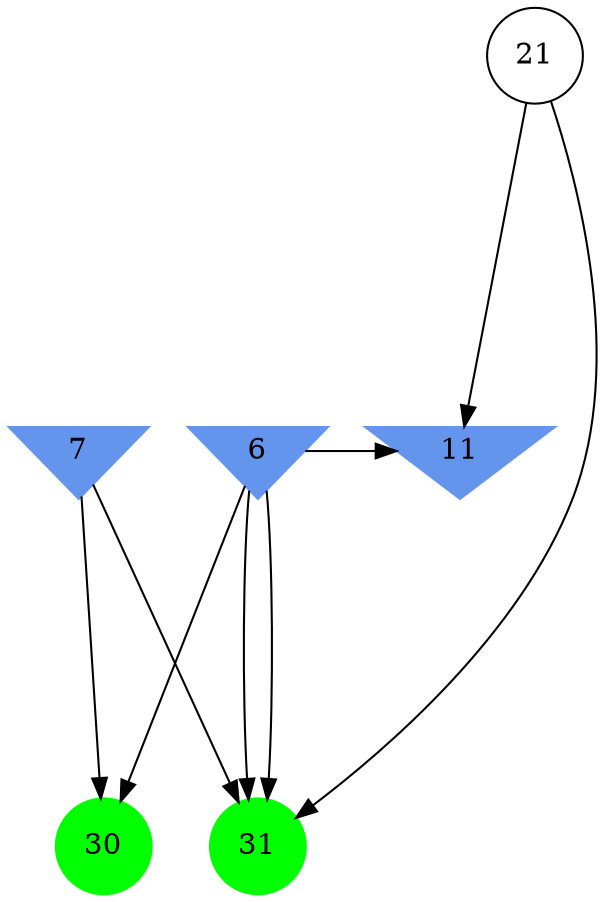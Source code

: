 digraph brain {
	ranksep=2.0;
	6 [shape=invtriangle,style=filled,color=cornflowerblue];
	7 [shape=invtriangle,style=filled,color=cornflowerblue];
	11 [shape=invtriangle,style=filled,color=cornflowerblue];
	21 [shape=circle,color=black];
	30 [shape=circle,style=filled,color=green];
	31 [shape=circle,style=filled,color=green];
	6	->	31;
	6	->	30;
	7	->	31;
	7	->	30;
	6	->	31;
	6	->	11;
	21	->	31;
	21	->	11;
	{ rank=same; 6; 7; 11; }
	{ rank=same; 21; }
	{ rank=same; 30; 31; }
}
